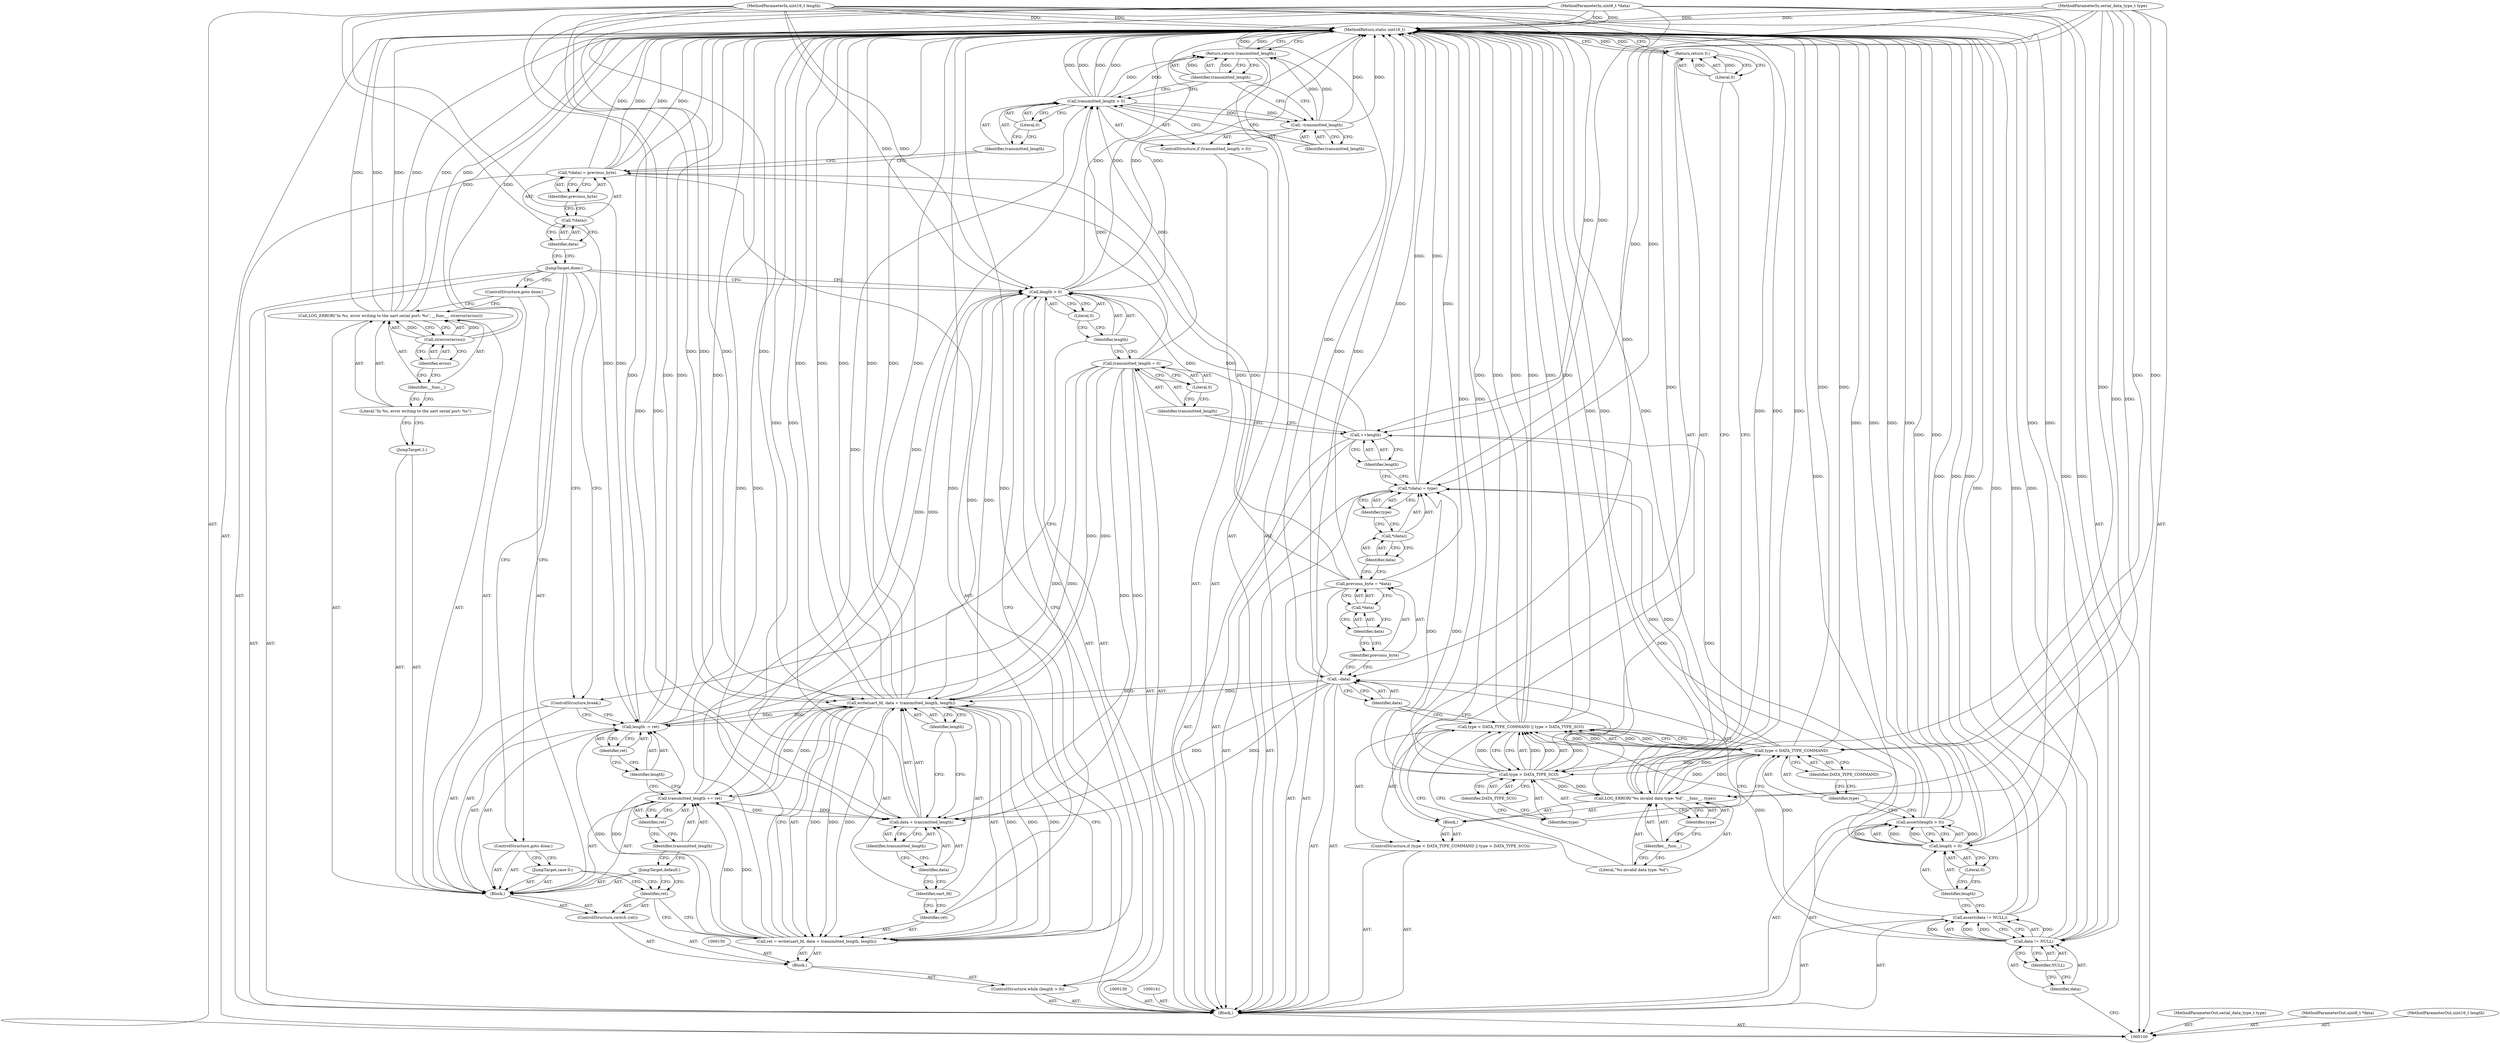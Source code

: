 digraph "1_Android_472271b153c5dc53c28beac55480a8d8434b2d5c_53" {
"1000192" [label="(MethodReturn,static uint16_t)"];
"1000101" [label="(MethodParameterIn,serial_data_type_t type)"];
"1000276" [label="(MethodParameterOut,serial_data_type_t type)"];
"1000102" [label="(MethodParameterIn,uint8_t *data)"];
"1000277" [label="(MethodParameterOut,uint8_t *data)"];
"1000103" [label="(MethodParameterIn,uint16_t length)"];
"1000278" [label="(MethodParameterOut,uint16_t length)"];
"1000104" [label="(Block,)"];
"1000128" [label="(Call,--data)"];
"1000129" [label="(Identifier,data)"];
"1000133" [label="(Call,*data)"];
"1000134" [label="(Identifier,data)"];
"1000131" [label="(Call,previous_byte = *data)"];
"1000132" [label="(Identifier,previous_byte)"];
"1000135" [label="(Call,*(data) = type)"];
"1000136" [label="(Call,*(data))"];
"1000138" [label="(Identifier,type)"];
"1000137" [label="(Identifier,data)"];
"1000139" [label="(Call,++length)"];
"1000140" [label="(Identifier,length)"];
"1000142" [label="(Call,transmitted_length = 0)"];
"1000143" [label="(Identifier,transmitted_length)"];
"1000144" [label="(Literal,0)"];
"1000146" [label="(Call,length > 0)"];
"1000147" [label="(Identifier,length)"];
"1000148" [label="(Literal,0)"];
"1000145" [label="(ControlStructure,while (length > 0))"];
"1000151" [label="(Call,ret = write(uart_fd, data + transmitted_length, length))"];
"1000152" [label="(Identifier,ret)"];
"1000153" [label="(Call,write(uart_fd, data + transmitted_length, length))"];
"1000154" [label="(Identifier,uart_fd)"];
"1000155" [label="(Call,data + transmitted_length)"];
"1000156" [label="(Identifier,data)"];
"1000149" [label="(Block,)"];
"1000157" [label="(Identifier,transmitted_length)"];
"1000158" [label="(Identifier,length)"];
"1000160" [label="(Identifier,ret)"];
"1000161" [label="(Block,)"];
"1000159" [label="(ControlStructure,switch (ret))"];
"1000108" [label="(Identifier,NULL)"];
"1000105" [label="(Call,assert(data != NULL))"];
"1000106" [label="(Call,data != NULL)"];
"1000107" [label="(Identifier,data)"];
"1000162" [label="(JumpTarget,1:)"];
"1000164" [label="(Literal,\"In %s, error writing to the uart serial port: %s\")"];
"1000165" [label="(Identifier,__func__)"];
"1000166" [label="(Call,strerror(errno))"];
"1000163" [label="(Call,LOG_ERROR(\"In %s, error writing to the uart serial port: %s\", __func__, strerror(errno)))"];
"1000167" [label="(Identifier,errno)"];
"1000168" [label="(ControlStructure,goto done;)"];
"1000169" [label="(JumpTarget,case 0:)"];
"1000170" [label="(ControlStructure,goto done;)"];
"1000171" [label="(JumpTarget,default:)"];
"1000174" [label="(Identifier,ret)"];
"1000172" [label="(Call,transmitted_length += ret)"];
"1000173" [label="(Identifier,transmitted_length)"];
"1000177" [label="(Identifier,ret)"];
"1000175" [label="(Call,length -= ret)"];
"1000176" [label="(Identifier,length)"];
"1000178" [label="(ControlStructure,break;)"];
"1000112" [label="(Literal,0)"];
"1000109" [label="(Call,assert(length > 0))"];
"1000110" [label="(Call,length > 0)"];
"1000111" [label="(Identifier,length)"];
"1000179" [label="(JumpTarget,done:)"];
"1000180" [label="(Call,*(data) = previous_byte)"];
"1000181" [label="(Call,*(data))"];
"1000183" [label="(Identifier,previous_byte)"];
"1000182" [label="(Identifier,data)"];
"1000184" [label="(ControlStructure,if (transmitted_length > 0))"];
"1000187" [label="(Literal,0)"];
"1000185" [label="(Call,transmitted_length > 0)"];
"1000186" [label="(Identifier,transmitted_length)"];
"1000188" [label="(Call,--transmitted_length)"];
"1000189" [label="(Identifier,transmitted_length)"];
"1000190" [label="(Return,return transmitted_length;)"];
"1000191" [label="(Identifier,transmitted_length)"];
"1000113" [label="(ControlStructure,if (type < DATA_TYPE_COMMAND || type > DATA_TYPE_SCO))"];
"1000117" [label="(Identifier,DATA_TYPE_COMMAND)"];
"1000118" [label="(Call,type > DATA_TYPE_SCO)"];
"1000119" [label="(Identifier,type)"];
"1000120" [label="(Identifier,DATA_TYPE_SCO)"];
"1000114" [label="(Call,type < DATA_TYPE_COMMAND || type > DATA_TYPE_SCO)"];
"1000115" [label="(Call,type < DATA_TYPE_COMMAND)"];
"1000116" [label="(Identifier,type)"];
"1000121" [label="(Block,)"];
"1000123" [label="(Literal,\"%s invalid data type: %d\")"];
"1000122" [label="(Call,LOG_ERROR(\"%s invalid data type: %d\", __func__, type))"];
"1000124" [label="(Identifier,__func__)"];
"1000125" [label="(Identifier,type)"];
"1000126" [label="(Return,return 0;)"];
"1000127" [label="(Literal,0)"];
"1000192" -> "1000100"  [label="AST: "];
"1000192" -> "1000126"  [label="CFG: "];
"1000192" -> "1000190"  [label="CFG: "];
"1000126" -> "1000192"  [label="DDG: "];
"1000185" -> "1000192"  [label="DDG: "];
"1000185" -> "1000192"  [label="DDG: "];
"1000122" -> "1000192"  [label="DDG: "];
"1000122" -> "1000192"  [label="DDG: "];
"1000122" -> "1000192"  [label="DDG: "];
"1000106" -> "1000192"  [label="DDG: "];
"1000106" -> "1000192"  [label="DDG: "];
"1000105" -> "1000192"  [label="DDG: "];
"1000105" -> "1000192"  [label="DDG: "];
"1000180" -> "1000192"  [label="DDG: "];
"1000180" -> "1000192"  [label="DDG: "];
"1000175" -> "1000192"  [label="DDG: "];
"1000175" -> "1000192"  [label="DDG: "];
"1000151" -> "1000192"  [label="DDG: "];
"1000151" -> "1000192"  [label="DDG: "];
"1000114" -> "1000192"  [label="DDG: "];
"1000114" -> "1000192"  [label="DDG: "];
"1000114" -> "1000192"  [label="DDG: "];
"1000153" -> "1000192"  [label="DDG: "];
"1000153" -> "1000192"  [label="DDG: "];
"1000153" -> "1000192"  [label="DDG: "];
"1000115" -> "1000192"  [label="DDG: "];
"1000188" -> "1000192"  [label="DDG: "];
"1000163" -> "1000192"  [label="DDG: "];
"1000163" -> "1000192"  [label="DDG: "];
"1000163" -> "1000192"  [label="DDG: "];
"1000128" -> "1000192"  [label="DDG: "];
"1000166" -> "1000192"  [label="DDG: "];
"1000103" -> "1000192"  [label="DDG: "];
"1000131" -> "1000192"  [label="DDG: "];
"1000102" -> "1000192"  [label="DDG: "];
"1000101" -> "1000192"  [label="DDG: "];
"1000109" -> "1000192"  [label="DDG: "];
"1000109" -> "1000192"  [label="DDG: "];
"1000118" -> "1000192"  [label="DDG: "];
"1000135" -> "1000192"  [label="DDG: "];
"1000155" -> "1000192"  [label="DDG: "];
"1000146" -> "1000192"  [label="DDG: "];
"1000146" -> "1000192"  [label="DDG: "];
"1000110" -> "1000192"  [label="DDG: "];
"1000190" -> "1000192"  [label="DDG: "];
"1000101" -> "1000100"  [label="AST: "];
"1000101" -> "1000192"  [label="DDG: "];
"1000101" -> "1000115"  [label="DDG: "];
"1000101" -> "1000118"  [label="DDG: "];
"1000101" -> "1000122"  [label="DDG: "];
"1000101" -> "1000135"  [label="DDG: "];
"1000276" -> "1000100"  [label="AST: "];
"1000102" -> "1000100"  [label="AST: "];
"1000102" -> "1000192"  [label="DDG: "];
"1000102" -> "1000106"  [label="DDG: "];
"1000102" -> "1000128"  [label="DDG: "];
"1000102" -> "1000153"  [label="DDG: "];
"1000102" -> "1000155"  [label="DDG: "];
"1000277" -> "1000100"  [label="AST: "];
"1000103" -> "1000100"  [label="AST: "];
"1000103" -> "1000192"  [label="DDG: "];
"1000103" -> "1000110"  [label="DDG: "];
"1000103" -> "1000139"  [label="DDG: "];
"1000103" -> "1000146"  [label="DDG: "];
"1000103" -> "1000153"  [label="DDG: "];
"1000103" -> "1000175"  [label="DDG: "];
"1000278" -> "1000100"  [label="AST: "];
"1000104" -> "1000100"  [label="AST: "];
"1000105" -> "1000104"  [label="AST: "];
"1000109" -> "1000104"  [label="AST: "];
"1000113" -> "1000104"  [label="AST: "];
"1000128" -> "1000104"  [label="AST: "];
"1000130" -> "1000104"  [label="AST: "];
"1000131" -> "1000104"  [label="AST: "];
"1000135" -> "1000104"  [label="AST: "];
"1000139" -> "1000104"  [label="AST: "];
"1000141" -> "1000104"  [label="AST: "];
"1000142" -> "1000104"  [label="AST: "];
"1000145" -> "1000104"  [label="AST: "];
"1000179" -> "1000104"  [label="AST: "];
"1000180" -> "1000104"  [label="AST: "];
"1000184" -> "1000104"  [label="AST: "];
"1000190" -> "1000104"  [label="AST: "];
"1000128" -> "1000104"  [label="AST: "];
"1000128" -> "1000129"  [label="CFG: "];
"1000129" -> "1000128"  [label="AST: "];
"1000132" -> "1000128"  [label="CFG: "];
"1000128" -> "1000192"  [label="DDG: "];
"1000106" -> "1000128"  [label="DDG: "];
"1000102" -> "1000128"  [label="DDG: "];
"1000128" -> "1000153"  [label="DDG: "];
"1000128" -> "1000155"  [label="DDG: "];
"1000129" -> "1000128"  [label="AST: "];
"1000129" -> "1000114"  [label="CFG: "];
"1000128" -> "1000129"  [label="CFG: "];
"1000133" -> "1000131"  [label="AST: "];
"1000133" -> "1000134"  [label="CFG: "];
"1000134" -> "1000133"  [label="AST: "];
"1000131" -> "1000133"  [label="CFG: "];
"1000134" -> "1000133"  [label="AST: "];
"1000134" -> "1000132"  [label="CFG: "];
"1000133" -> "1000134"  [label="CFG: "];
"1000131" -> "1000104"  [label="AST: "];
"1000131" -> "1000133"  [label="CFG: "];
"1000132" -> "1000131"  [label="AST: "];
"1000133" -> "1000131"  [label="AST: "];
"1000137" -> "1000131"  [label="CFG: "];
"1000131" -> "1000192"  [label="DDG: "];
"1000131" -> "1000180"  [label="DDG: "];
"1000132" -> "1000131"  [label="AST: "];
"1000132" -> "1000128"  [label="CFG: "];
"1000134" -> "1000132"  [label="CFG: "];
"1000135" -> "1000104"  [label="AST: "];
"1000135" -> "1000138"  [label="CFG: "];
"1000136" -> "1000135"  [label="AST: "];
"1000138" -> "1000135"  [label="AST: "];
"1000140" -> "1000135"  [label="CFG: "];
"1000135" -> "1000192"  [label="DDG: "];
"1000118" -> "1000135"  [label="DDG: "];
"1000115" -> "1000135"  [label="DDG: "];
"1000101" -> "1000135"  [label="DDG: "];
"1000136" -> "1000135"  [label="AST: "];
"1000136" -> "1000137"  [label="CFG: "];
"1000137" -> "1000136"  [label="AST: "];
"1000138" -> "1000136"  [label="CFG: "];
"1000138" -> "1000135"  [label="AST: "];
"1000138" -> "1000136"  [label="CFG: "];
"1000135" -> "1000138"  [label="CFG: "];
"1000137" -> "1000136"  [label="AST: "];
"1000137" -> "1000131"  [label="CFG: "];
"1000136" -> "1000137"  [label="CFG: "];
"1000139" -> "1000104"  [label="AST: "];
"1000139" -> "1000140"  [label="CFG: "];
"1000140" -> "1000139"  [label="AST: "];
"1000143" -> "1000139"  [label="CFG: "];
"1000110" -> "1000139"  [label="DDG: "];
"1000103" -> "1000139"  [label="DDG: "];
"1000139" -> "1000146"  [label="DDG: "];
"1000140" -> "1000139"  [label="AST: "];
"1000140" -> "1000135"  [label="CFG: "];
"1000139" -> "1000140"  [label="CFG: "];
"1000142" -> "1000104"  [label="AST: "];
"1000142" -> "1000144"  [label="CFG: "];
"1000143" -> "1000142"  [label="AST: "];
"1000144" -> "1000142"  [label="AST: "];
"1000147" -> "1000142"  [label="CFG: "];
"1000142" -> "1000153"  [label="DDG: "];
"1000142" -> "1000155"  [label="DDG: "];
"1000142" -> "1000172"  [label="DDG: "];
"1000142" -> "1000185"  [label="DDG: "];
"1000143" -> "1000142"  [label="AST: "];
"1000143" -> "1000139"  [label="CFG: "];
"1000144" -> "1000143"  [label="CFG: "];
"1000144" -> "1000142"  [label="AST: "];
"1000144" -> "1000143"  [label="CFG: "];
"1000142" -> "1000144"  [label="CFG: "];
"1000146" -> "1000145"  [label="AST: "];
"1000146" -> "1000148"  [label="CFG: "];
"1000147" -> "1000146"  [label="AST: "];
"1000148" -> "1000146"  [label="AST: "];
"1000152" -> "1000146"  [label="CFG: "];
"1000179" -> "1000146"  [label="CFG: "];
"1000146" -> "1000192"  [label="DDG: "];
"1000146" -> "1000192"  [label="DDG: "];
"1000139" -> "1000146"  [label="DDG: "];
"1000175" -> "1000146"  [label="DDG: "];
"1000103" -> "1000146"  [label="DDG: "];
"1000146" -> "1000153"  [label="DDG: "];
"1000147" -> "1000146"  [label="AST: "];
"1000148" -> "1000147"  [label="CFG: "];
"1000147" -> "1000142"  [label="CFG: "];
"1000148" -> "1000146"  [label="AST: "];
"1000148" -> "1000147"  [label="CFG: "];
"1000146" -> "1000148"  [label="CFG: "];
"1000145" -> "1000104"  [label="AST: "];
"1000146" -> "1000145"  [label="AST: "];
"1000149" -> "1000145"  [label="AST: "];
"1000151" -> "1000149"  [label="AST: "];
"1000151" -> "1000153"  [label="CFG: "];
"1000152" -> "1000151"  [label="AST: "];
"1000153" -> "1000151"  [label="AST: "];
"1000160" -> "1000151"  [label="CFG: "];
"1000151" -> "1000192"  [label="DDG: "];
"1000151" -> "1000192"  [label="DDG: "];
"1000153" -> "1000151"  [label="DDG: "];
"1000153" -> "1000151"  [label="DDG: "];
"1000153" -> "1000151"  [label="DDG: "];
"1000151" -> "1000172"  [label="DDG: "];
"1000151" -> "1000175"  [label="DDG: "];
"1000152" -> "1000151"  [label="AST: "];
"1000152" -> "1000146"  [label="CFG: "];
"1000154" -> "1000152"  [label="CFG: "];
"1000153" -> "1000151"  [label="AST: "];
"1000153" -> "1000158"  [label="CFG: "];
"1000154" -> "1000153"  [label="AST: "];
"1000155" -> "1000153"  [label="AST: "];
"1000158" -> "1000153"  [label="AST: "];
"1000151" -> "1000153"  [label="CFG: "];
"1000153" -> "1000192"  [label="DDG: "];
"1000153" -> "1000192"  [label="DDG: "];
"1000153" -> "1000192"  [label="DDG: "];
"1000153" -> "1000151"  [label="DDG: "];
"1000153" -> "1000151"  [label="DDG: "];
"1000153" -> "1000151"  [label="DDG: "];
"1000128" -> "1000153"  [label="DDG: "];
"1000102" -> "1000153"  [label="DDG: "];
"1000172" -> "1000153"  [label="DDG: "];
"1000142" -> "1000153"  [label="DDG: "];
"1000146" -> "1000153"  [label="DDG: "];
"1000103" -> "1000153"  [label="DDG: "];
"1000153" -> "1000175"  [label="DDG: "];
"1000154" -> "1000153"  [label="AST: "];
"1000154" -> "1000152"  [label="CFG: "];
"1000156" -> "1000154"  [label="CFG: "];
"1000155" -> "1000153"  [label="AST: "];
"1000155" -> "1000157"  [label="CFG: "];
"1000156" -> "1000155"  [label="AST: "];
"1000157" -> "1000155"  [label="AST: "];
"1000158" -> "1000155"  [label="CFG: "];
"1000155" -> "1000192"  [label="DDG: "];
"1000128" -> "1000155"  [label="DDG: "];
"1000102" -> "1000155"  [label="DDG: "];
"1000172" -> "1000155"  [label="DDG: "];
"1000142" -> "1000155"  [label="DDG: "];
"1000156" -> "1000155"  [label="AST: "];
"1000156" -> "1000154"  [label="CFG: "];
"1000157" -> "1000156"  [label="CFG: "];
"1000149" -> "1000145"  [label="AST: "];
"1000150" -> "1000149"  [label="AST: "];
"1000151" -> "1000149"  [label="AST: "];
"1000159" -> "1000149"  [label="AST: "];
"1000157" -> "1000155"  [label="AST: "];
"1000157" -> "1000156"  [label="CFG: "];
"1000155" -> "1000157"  [label="CFG: "];
"1000158" -> "1000153"  [label="AST: "];
"1000158" -> "1000155"  [label="CFG: "];
"1000153" -> "1000158"  [label="CFG: "];
"1000160" -> "1000159"  [label="AST: "];
"1000160" -> "1000151"  [label="CFG: "];
"1000169" -> "1000160"  [label="CFG: "];
"1000171" -> "1000160"  [label="CFG: "];
"1000161" -> "1000159"  [label="AST: "];
"1000162" -> "1000161"  [label="AST: "];
"1000163" -> "1000161"  [label="AST: "];
"1000168" -> "1000161"  [label="AST: "];
"1000169" -> "1000161"  [label="AST: "];
"1000170" -> "1000161"  [label="AST: "];
"1000171" -> "1000161"  [label="AST: "];
"1000172" -> "1000161"  [label="AST: "];
"1000175" -> "1000161"  [label="AST: "];
"1000178" -> "1000161"  [label="AST: "];
"1000159" -> "1000149"  [label="AST: "];
"1000160" -> "1000159"  [label="AST: "];
"1000161" -> "1000159"  [label="AST: "];
"1000108" -> "1000106"  [label="AST: "];
"1000108" -> "1000107"  [label="CFG: "];
"1000106" -> "1000108"  [label="CFG: "];
"1000105" -> "1000104"  [label="AST: "];
"1000105" -> "1000106"  [label="CFG: "];
"1000106" -> "1000105"  [label="AST: "];
"1000111" -> "1000105"  [label="CFG: "];
"1000105" -> "1000192"  [label="DDG: "];
"1000105" -> "1000192"  [label="DDG: "];
"1000106" -> "1000105"  [label="DDG: "];
"1000106" -> "1000105"  [label="DDG: "];
"1000106" -> "1000105"  [label="AST: "];
"1000106" -> "1000108"  [label="CFG: "];
"1000107" -> "1000106"  [label="AST: "];
"1000108" -> "1000106"  [label="AST: "];
"1000105" -> "1000106"  [label="CFG: "];
"1000106" -> "1000192"  [label="DDG: "];
"1000106" -> "1000192"  [label="DDG: "];
"1000106" -> "1000105"  [label="DDG: "];
"1000106" -> "1000105"  [label="DDG: "];
"1000102" -> "1000106"  [label="DDG: "];
"1000106" -> "1000128"  [label="DDG: "];
"1000107" -> "1000106"  [label="AST: "];
"1000107" -> "1000100"  [label="CFG: "];
"1000108" -> "1000107"  [label="CFG: "];
"1000162" -> "1000161"  [label="AST: "];
"1000164" -> "1000162"  [label="CFG: "];
"1000164" -> "1000163"  [label="AST: "];
"1000164" -> "1000162"  [label="CFG: "];
"1000165" -> "1000164"  [label="CFG: "];
"1000165" -> "1000163"  [label="AST: "];
"1000165" -> "1000164"  [label="CFG: "];
"1000167" -> "1000165"  [label="CFG: "];
"1000166" -> "1000163"  [label="AST: "];
"1000166" -> "1000167"  [label="CFG: "];
"1000167" -> "1000166"  [label="AST: "];
"1000163" -> "1000166"  [label="CFG: "];
"1000166" -> "1000192"  [label="DDG: "];
"1000166" -> "1000163"  [label="DDG: "];
"1000163" -> "1000161"  [label="AST: "];
"1000163" -> "1000166"  [label="CFG: "];
"1000164" -> "1000163"  [label="AST: "];
"1000165" -> "1000163"  [label="AST: "];
"1000166" -> "1000163"  [label="AST: "];
"1000168" -> "1000163"  [label="CFG: "];
"1000163" -> "1000192"  [label="DDG: "];
"1000163" -> "1000192"  [label="DDG: "];
"1000163" -> "1000192"  [label="DDG: "];
"1000166" -> "1000163"  [label="DDG: "];
"1000167" -> "1000166"  [label="AST: "];
"1000167" -> "1000165"  [label="CFG: "];
"1000166" -> "1000167"  [label="CFG: "];
"1000168" -> "1000161"  [label="AST: "];
"1000168" -> "1000163"  [label="CFG: "];
"1000179" -> "1000168"  [label="CFG: "];
"1000169" -> "1000161"  [label="AST: "];
"1000169" -> "1000160"  [label="CFG: "];
"1000170" -> "1000169"  [label="CFG: "];
"1000170" -> "1000161"  [label="AST: "];
"1000170" -> "1000169"  [label="CFG: "];
"1000179" -> "1000170"  [label="CFG: "];
"1000171" -> "1000161"  [label="AST: "];
"1000171" -> "1000160"  [label="CFG: "];
"1000173" -> "1000171"  [label="CFG: "];
"1000174" -> "1000172"  [label="AST: "];
"1000174" -> "1000173"  [label="CFG: "];
"1000172" -> "1000174"  [label="CFG: "];
"1000172" -> "1000161"  [label="AST: "];
"1000172" -> "1000174"  [label="CFG: "];
"1000173" -> "1000172"  [label="AST: "];
"1000174" -> "1000172"  [label="AST: "];
"1000176" -> "1000172"  [label="CFG: "];
"1000172" -> "1000153"  [label="DDG: "];
"1000172" -> "1000155"  [label="DDG: "];
"1000151" -> "1000172"  [label="DDG: "];
"1000142" -> "1000172"  [label="DDG: "];
"1000172" -> "1000185"  [label="DDG: "];
"1000173" -> "1000172"  [label="AST: "];
"1000173" -> "1000171"  [label="CFG: "];
"1000174" -> "1000173"  [label="CFG: "];
"1000177" -> "1000175"  [label="AST: "];
"1000177" -> "1000176"  [label="CFG: "];
"1000175" -> "1000177"  [label="CFG: "];
"1000175" -> "1000161"  [label="AST: "];
"1000175" -> "1000177"  [label="CFG: "];
"1000176" -> "1000175"  [label="AST: "];
"1000177" -> "1000175"  [label="AST: "];
"1000178" -> "1000175"  [label="CFG: "];
"1000175" -> "1000192"  [label="DDG: "];
"1000175" -> "1000192"  [label="DDG: "];
"1000175" -> "1000146"  [label="DDG: "];
"1000151" -> "1000175"  [label="DDG: "];
"1000153" -> "1000175"  [label="DDG: "];
"1000103" -> "1000175"  [label="DDG: "];
"1000176" -> "1000175"  [label="AST: "];
"1000176" -> "1000172"  [label="CFG: "];
"1000177" -> "1000176"  [label="CFG: "];
"1000178" -> "1000161"  [label="AST: "];
"1000178" -> "1000175"  [label="CFG: "];
"1000147" -> "1000178"  [label="CFG: "];
"1000179" -> "1000178"  [label="CFG: "];
"1000112" -> "1000110"  [label="AST: "];
"1000112" -> "1000111"  [label="CFG: "];
"1000110" -> "1000112"  [label="CFG: "];
"1000109" -> "1000104"  [label="AST: "];
"1000109" -> "1000110"  [label="CFG: "];
"1000110" -> "1000109"  [label="AST: "];
"1000116" -> "1000109"  [label="CFG: "];
"1000109" -> "1000192"  [label="DDG: "];
"1000109" -> "1000192"  [label="DDG: "];
"1000110" -> "1000109"  [label="DDG: "];
"1000110" -> "1000109"  [label="DDG: "];
"1000110" -> "1000109"  [label="AST: "];
"1000110" -> "1000112"  [label="CFG: "];
"1000111" -> "1000110"  [label="AST: "];
"1000112" -> "1000110"  [label="AST: "];
"1000109" -> "1000110"  [label="CFG: "];
"1000110" -> "1000192"  [label="DDG: "];
"1000110" -> "1000109"  [label="DDG: "];
"1000110" -> "1000109"  [label="DDG: "];
"1000103" -> "1000110"  [label="DDG: "];
"1000110" -> "1000139"  [label="DDG: "];
"1000111" -> "1000110"  [label="AST: "];
"1000111" -> "1000105"  [label="CFG: "];
"1000112" -> "1000111"  [label="CFG: "];
"1000179" -> "1000104"  [label="AST: "];
"1000179" -> "1000146"  [label="CFG: "];
"1000179" -> "1000178"  [label="CFG: "];
"1000179" -> "1000168"  [label="CFG: "];
"1000179" -> "1000170"  [label="CFG: "];
"1000182" -> "1000179"  [label="CFG: "];
"1000180" -> "1000104"  [label="AST: "];
"1000180" -> "1000183"  [label="CFG: "];
"1000181" -> "1000180"  [label="AST: "];
"1000183" -> "1000180"  [label="AST: "];
"1000186" -> "1000180"  [label="CFG: "];
"1000180" -> "1000192"  [label="DDG: "];
"1000180" -> "1000192"  [label="DDG: "];
"1000131" -> "1000180"  [label="DDG: "];
"1000181" -> "1000180"  [label="AST: "];
"1000181" -> "1000182"  [label="CFG: "];
"1000182" -> "1000181"  [label="AST: "];
"1000183" -> "1000181"  [label="CFG: "];
"1000183" -> "1000180"  [label="AST: "];
"1000183" -> "1000181"  [label="CFG: "];
"1000180" -> "1000183"  [label="CFG: "];
"1000182" -> "1000181"  [label="AST: "];
"1000182" -> "1000179"  [label="CFG: "];
"1000181" -> "1000182"  [label="CFG: "];
"1000184" -> "1000104"  [label="AST: "];
"1000185" -> "1000184"  [label="AST: "];
"1000188" -> "1000184"  [label="AST: "];
"1000187" -> "1000185"  [label="AST: "];
"1000187" -> "1000186"  [label="CFG: "];
"1000185" -> "1000187"  [label="CFG: "];
"1000185" -> "1000184"  [label="AST: "];
"1000185" -> "1000187"  [label="CFG: "];
"1000186" -> "1000185"  [label="AST: "];
"1000187" -> "1000185"  [label="AST: "];
"1000189" -> "1000185"  [label="CFG: "];
"1000191" -> "1000185"  [label="CFG: "];
"1000185" -> "1000192"  [label="DDG: "];
"1000185" -> "1000192"  [label="DDG: "];
"1000172" -> "1000185"  [label="DDG: "];
"1000142" -> "1000185"  [label="DDG: "];
"1000185" -> "1000188"  [label="DDG: "];
"1000185" -> "1000190"  [label="DDG: "];
"1000186" -> "1000185"  [label="AST: "];
"1000186" -> "1000180"  [label="CFG: "];
"1000187" -> "1000186"  [label="CFG: "];
"1000188" -> "1000184"  [label="AST: "];
"1000188" -> "1000189"  [label="CFG: "];
"1000189" -> "1000188"  [label="AST: "];
"1000191" -> "1000188"  [label="CFG: "];
"1000188" -> "1000192"  [label="DDG: "];
"1000185" -> "1000188"  [label="DDG: "];
"1000188" -> "1000190"  [label="DDG: "];
"1000189" -> "1000188"  [label="AST: "];
"1000189" -> "1000185"  [label="CFG: "];
"1000188" -> "1000189"  [label="CFG: "];
"1000190" -> "1000104"  [label="AST: "];
"1000190" -> "1000191"  [label="CFG: "];
"1000191" -> "1000190"  [label="AST: "];
"1000192" -> "1000190"  [label="CFG: "];
"1000190" -> "1000192"  [label="DDG: "];
"1000191" -> "1000190"  [label="DDG: "];
"1000185" -> "1000190"  [label="DDG: "];
"1000188" -> "1000190"  [label="DDG: "];
"1000191" -> "1000190"  [label="AST: "];
"1000191" -> "1000188"  [label="CFG: "];
"1000191" -> "1000185"  [label="CFG: "];
"1000190" -> "1000191"  [label="CFG: "];
"1000191" -> "1000190"  [label="DDG: "];
"1000113" -> "1000104"  [label="AST: "];
"1000114" -> "1000113"  [label="AST: "];
"1000121" -> "1000113"  [label="AST: "];
"1000117" -> "1000115"  [label="AST: "];
"1000117" -> "1000116"  [label="CFG: "];
"1000115" -> "1000117"  [label="CFG: "];
"1000118" -> "1000114"  [label="AST: "];
"1000118" -> "1000120"  [label="CFG: "];
"1000119" -> "1000118"  [label="AST: "];
"1000120" -> "1000118"  [label="AST: "];
"1000114" -> "1000118"  [label="CFG: "];
"1000118" -> "1000192"  [label="DDG: "];
"1000118" -> "1000114"  [label="DDG: "];
"1000118" -> "1000114"  [label="DDG: "];
"1000115" -> "1000118"  [label="DDG: "];
"1000101" -> "1000118"  [label="DDG: "];
"1000118" -> "1000122"  [label="DDG: "];
"1000118" -> "1000135"  [label="DDG: "];
"1000119" -> "1000118"  [label="AST: "];
"1000119" -> "1000115"  [label="CFG: "];
"1000120" -> "1000119"  [label="CFG: "];
"1000120" -> "1000118"  [label="AST: "];
"1000120" -> "1000119"  [label="CFG: "];
"1000118" -> "1000120"  [label="CFG: "];
"1000114" -> "1000113"  [label="AST: "];
"1000114" -> "1000115"  [label="CFG: "];
"1000114" -> "1000118"  [label="CFG: "];
"1000115" -> "1000114"  [label="AST: "];
"1000118" -> "1000114"  [label="AST: "];
"1000123" -> "1000114"  [label="CFG: "];
"1000129" -> "1000114"  [label="CFG: "];
"1000114" -> "1000192"  [label="DDG: "];
"1000114" -> "1000192"  [label="DDG: "];
"1000114" -> "1000192"  [label="DDG: "];
"1000115" -> "1000114"  [label="DDG: "];
"1000115" -> "1000114"  [label="DDG: "];
"1000118" -> "1000114"  [label="DDG: "];
"1000118" -> "1000114"  [label="DDG: "];
"1000115" -> "1000114"  [label="AST: "];
"1000115" -> "1000117"  [label="CFG: "];
"1000116" -> "1000115"  [label="AST: "];
"1000117" -> "1000115"  [label="AST: "];
"1000119" -> "1000115"  [label="CFG: "];
"1000114" -> "1000115"  [label="CFG: "];
"1000115" -> "1000192"  [label="DDG: "];
"1000115" -> "1000114"  [label="DDG: "];
"1000115" -> "1000114"  [label="DDG: "];
"1000101" -> "1000115"  [label="DDG: "];
"1000115" -> "1000118"  [label="DDG: "];
"1000115" -> "1000122"  [label="DDG: "];
"1000115" -> "1000135"  [label="DDG: "];
"1000116" -> "1000115"  [label="AST: "];
"1000116" -> "1000109"  [label="CFG: "];
"1000117" -> "1000116"  [label="CFG: "];
"1000121" -> "1000113"  [label="AST: "];
"1000122" -> "1000121"  [label="AST: "];
"1000126" -> "1000121"  [label="AST: "];
"1000123" -> "1000122"  [label="AST: "];
"1000123" -> "1000114"  [label="CFG: "];
"1000124" -> "1000123"  [label="CFG: "];
"1000122" -> "1000121"  [label="AST: "];
"1000122" -> "1000125"  [label="CFG: "];
"1000123" -> "1000122"  [label="AST: "];
"1000124" -> "1000122"  [label="AST: "];
"1000125" -> "1000122"  [label="AST: "];
"1000127" -> "1000122"  [label="CFG: "];
"1000122" -> "1000192"  [label="DDG: "];
"1000122" -> "1000192"  [label="DDG: "];
"1000122" -> "1000192"  [label="DDG: "];
"1000118" -> "1000122"  [label="DDG: "];
"1000115" -> "1000122"  [label="DDG: "];
"1000101" -> "1000122"  [label="DDG: "];
"1000124" -> "1000122"  [label="AST: "];
"1000124" -> "1000123"  [label="CFG: "];
"1000125" -> "1000124"  [label="CFG: "];
"1000125" -> "1000122"  [label="AST: "];
"1000125" -> "1000124"  [label="CFG: "];
"1000122" -> "1000125"  [label="CFG: "];
"1000126" -> "1000121"  [label="AST: "];
"1000126" -> "1000127"  [label="CFG: "];
"1000127" -> "1000126"  [label="AST: "];
"1000192" -> "1000126"  [label="CFG: "];
"1000126" -> "1000192"  [label="DDG: "];
"1000127" -> "1000126"  [label="DDG: "];
"1000127" -> "1000126"  [label="AST: "];
"1000127" -> "1000122"  [label="CFG: "];
"1000126" -> "1000127"  [label="CFG: "];
"1000127" -> "1000126"  [label="DDG: "];
}
